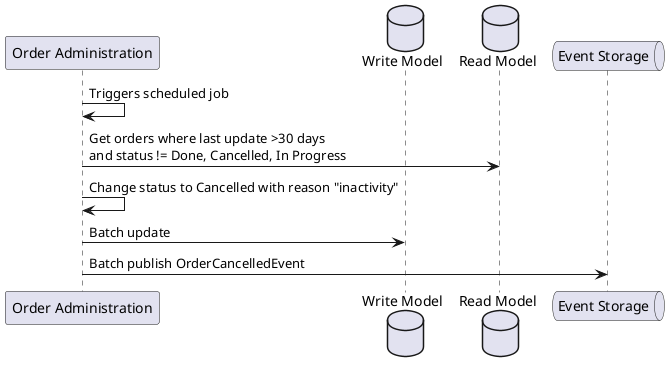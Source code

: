 @startuml
'https://plantuml.com/sequence-diagram

participant "Order Administration" as OA
database "Write Model" as WM
database "Read Model" as RM
queue "Event Storage" as ESG

OA -> OA: Triggers scheduled job
OA -> RM: Get orders where last update >30 days\nand status != Done, Cancelled, In Progress
OA -> OA: Change status to Cancelled with reason "inactivity"
OA -> WM: Batch update
OA -> ESG: Batch publish OrderCancelledEvent

@enduml